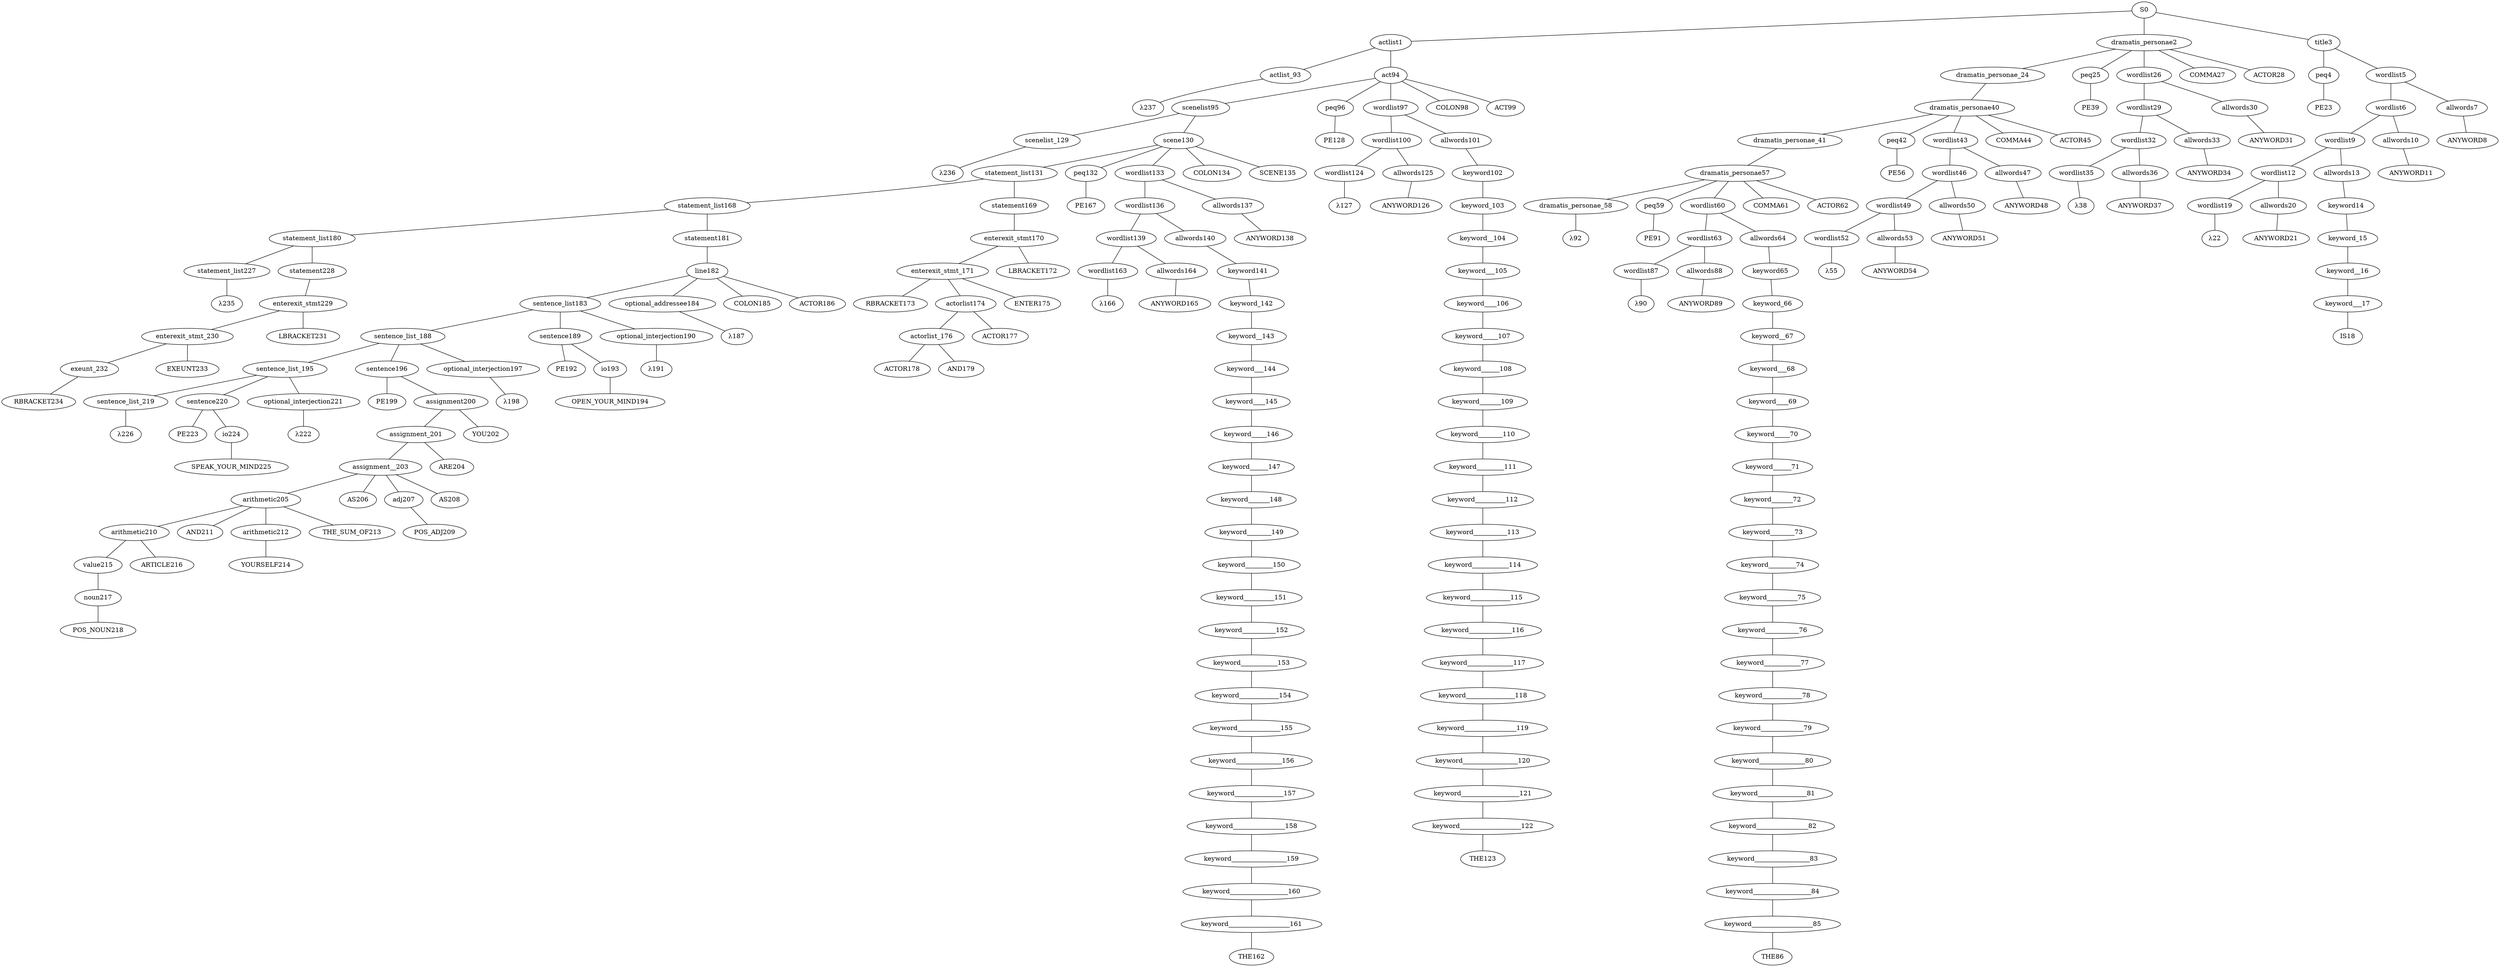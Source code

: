 strict graph {
	S0 -- actlist1
	S0 -- dramatis_personae2
	S0 -- title3

	title3 -- peq4
	title3 -- wordlist5

	wordlist5 -- wordlist6
	wordlist5 -- allwords7

	allwords7 -- ANYWORD8


	wordlist6 -- wordlist9
	wordlist6 -- allwords10

	allwords10 -- ANYWORD11


	wordlist9 -- wordlist12
	wordlist9 -- allwords13

	allwords13 -- keyword14

	keyword14 -- keyword_15

	keyword_15 -- keyword__16

	keyword__16 -- keyword___17

	keyword___17 -- IS18


	wordlist12 -- wordlist19
	wordlist12 -- allwords20

	allwords20 -- ANYWORD21


	wordlist19 -- λ22

	peq4 -- PE23


	dramatis_personae2 -- dramatis_personae_24
	dramatis_personae2 -- peq25
	dramatis_personae2 -- wordlist26
	dramatis_personae2 -- COMMA27
	dramatis_personae2 -- ACTOR28



	wordlist26 -- wordlist29
	wordlist26 -- allwords30

	allwords30 -- ANYWORD31


	wordlist29 -- wordlist32
	wordlist29 -- allwords33

	allwords33 -- ANYWORD34


	wordlist32 -- wordlist35
	wordlist32 -- allwords36

	allwords36 -- ANYWORD37


	wordlist35 -- λ38

	peq25 -- PE39


	dramatis_personae_24 -- dramatis_personae40

	dramatis_personae40 -- dramatis_personae_41
	dramatis_personae40 -- peq42
	dramatis_personae40 -- wordlist43
	dramatis_personae40 -- COMMA44
	dramatis_personae40 -- ACTOR45



	wordlist43 -- wordlist46
	wordlist43 -- allwords47

	allwords47 -- ANYWORD48


	wordlist46 -- wordlist49
	wordlist46 -- allwords50

	allwords50 -- ANYWORD51


	wordlist49 -- wordlist52
	wordlist49 -- allwords53

	allwords53 -- ANYWORD54


	wordlist52 -- λ55

	peq42 -- PE56


	dramatis_personae_41 -- dramatis_personae57

	dramatis_personae57 -- dramatis_personae_58
	dramatis_personae57 -- peq59
	dramatis_personae57 -- wordlist60
	dramatis_personae57 -- COMMA61
	dramatis_personae57 -- ACTOR62



	wordlist60 -- wordlist63
	wordlist60 -- allwords64

	allwords64 -- keyword65

	keyword65 -- keyword_66

	keyword_66 -- keyword__67

	keyword__67 -- keyword___68

	keyword___68 -- keyword____69

	keyword____69 -- keyword_____70

	keyword_____70 -- keyword______71

	keyword______71 -- keyword_______72

	keyword_______72 -- keyword________73

	keyword________73 -- keyword_________74

	keyword_________74 -- keyword__________75

	keyword__________75 -- keyword___________76

	keyword___________76 -- keyword____________77

	keyword____________77 -- keyword_____________78

	keyword_____________78 -- keyword______________79

	keyword______________79 -- keyword_______________80

	keyword_______________80 -- keyword________________81

	keyword________________81 -- keyword_________________82

	keyword_________________82 -- keyword__________________83

	keyword__________________83 -- keyword___________________84

	keyword___________________84 -- keyword____________________85

	keyword____________________85 -- THE86


	wordlist63 -- wordlist87
	wordlist63 -- allwords88

	allwords88 -- ANYWORD89


	wordlist87 -- λ90

	peq59 -- PE91


	dramatis_personae_58 -- λ92

	actlist1 -- actlist_93
	actlist1 -- act94

	act94 -- scenelist95
	act94 -- peq96
	act94 -- wordlist97
	act94 -- COLON98
	act94 -- ACT99



	wordlist97 -- wordlist100
	wordlist97 -- allwords101

	allwords101 -- keyword102

	keyword102 -- keyword_103

	keyword_103 -- keyword__104

	keyword__104 -- keyword___105

	keyword___105 -- keyword____106

	keyword____106 -- keyword_____107

	keyword_____107 -- keyword______108

	keyword______108 -- keyword_______109

	keyword_______109 -- keyword________110

	keyword________110 -- keyword_________111

	keyword_________111 -- keyword__________112

	keyword__________112 -- keyword___________113

	keyword___________113 -- keyword____________114

	keyword____________114 -- keyword_____________115

	keyword_____________115 -- keyword______________116

	keyword______________116 -- keyword_______________117

	keyword_______________117 -- keyword________________118

	keyword________________118 -- keyword_________________119

	keyword_________________119 -- keyword__________________120

	keyword__________________120 -- keyword___________________121

	keyword___________________121 -- keyword____________________122

	keyword____________________122 -- THE123


	wordlist100 -- wordlist124
	wordlist100 -- allwords125

	allwords125 -- ANYWORD126


	wordlist124 -- λ127

	peq96 -- PE128


	scenelist95 -- scenelist_129
	scenelist95 -- scene130

	scene130 -- statement_list131
	scene130 -- peq132
	scene130 -- wordlist133
	scene130 -- COLON134
	scene130 -- SCENE135



	wordlist133 -- wordlist136
	wordlist133 -- allwords137

	allwords137 -- ANYWORD138


	wordlist136 -- wordlist139
	wordlist136 -- allwords140

	allwords140 -- keyword141

	keyword141 -- keyword_142

	keyword_142 -- keyword__143

	keyword__143 -- keyword___144

	keyword___144 -- keyword____145

	keyword____145 -- keyword_____146

	keyword_____146 -- keyword______147

	keyword______147 -- keyword_______148

	keyword_______148 -- keyword________149

	keyword________149 -- keyword_________150

	keyword_________150 -- keyword__________151

	keyword__________151 -- keyword___________152

	keyword___________152 -- keyword____________153

	keyword____________153 -- keyword_____________154

	keyword_____________154 -- keyword______________155

	keyword______________155 -- keyword_______________156

	keyword_______________156 -- keyword________________157

	keyword________________157 -- keyword_________________158

	keyword_________________158 -- keyword__________________159

	keyword__________________159 -- keyword___________________160

	keyword___________________160 -- keyword____________________161

	keyword____________________161 -- THE162


	wordlist139 -- wordlist163
	wordlist139 -- allwords164

	allwords164 -- ANYWORD165


	wordlist163 -- λ166

	peq132 -- PE167


	statement_list131 -- statement_list168
	statement_list131 -- statement169

	statement169 -- enterexit_stmt170

	enterexit_stmt170 -- enterexit_stmt_171
	enterexit_stmt170 -- LBRACKET172


	enterexit_stmt_171 -- RBRACKET173
	enterexit_stmt_171 -- actorlist174
	enterexit_stmt_171 -- ENTER175


	actorlist174 -- actorlist_176
	actorlist174 -- ACTOR177


	actorlist_176 -- ACTOR178
	actorlist_176 -- AND179




	statement_list168 -- statement_list180
	statement_list168 -- statement181

	statement181 -- line182

	line182 -- sentence_list183
	line182 -- optional_addressee184
	line182 -- COLON185
	line182 -- ACTOR186



	optional_addressee184 -- λ187

	sentence_list183 -- sentence_list_188
	sentence_list183 -- sentence189
	sentence_list183 -- optional_interjection190

	optional_interjection190 -- λ191

	sentence189 -- PE192
	sentence189 -- io193

	io193 -- OPEN_YOUR_MIND194



	sentence_list_188 -- sentence_list_195
	sentence_list_188 -- sentence196
	sentence_list_188 -- optional_interjection197

	optional_interjection197 -- λ198

	sentence196 -- PE199
	sentence196 -- assignment200

	assignment200 -- assignment_201
	assignment200 -- YOU202


	assignment_201 -- assignment__203
	assignment_201 -- ARE204


	assignment__203 -- arithmetic205
	assignment__203 -- AS206
	assignment__203 -- adj207
	assignment__203 -- AS208


	adj207 -- POS_ADJ209



	arithmetic205 -- arithmetic210
	arithmetic205 -- AND211
	arithmetic205 -- arithmetic212
	arithmetic205 -- THE_SUM_OF213


	arithmetic212 -- YOURSELF214



	arithmetic210 -- value215
	arithmetic210 -- ARTICLE216


	value215 -- noun217

	noun217 -- POS_NOUN218



	sentence_list_195 -- sentence_list_219
	sentence_list_195 -- sentence220
	sentence_list_195 -- optional_interjection221

	optional_interjection221 -- λ222

	sentence220 -- PE223
	sentence220 -- io224

	io224 -- SPEAK_YOUR_MIND225



	sentence_list_219 -- λ226

	statement_list180 -- statement_list227
	statement_list180 -- statement228

	statement228 -- enterexit_stmt229

	enterexit_stmt229 -- enterexit_stmt_230
	enterexit_stmt229 -- LBRACKET231


	enterexit_stmt_230 -- exeunt_232
	enterexit_stmt_230 -- EXEUNT233


	exeunt_232 -- RBRACKET234


	statement_list227 -- λ235

	scenelist_129 -- λ236

	actlist_93 -- λ237


}